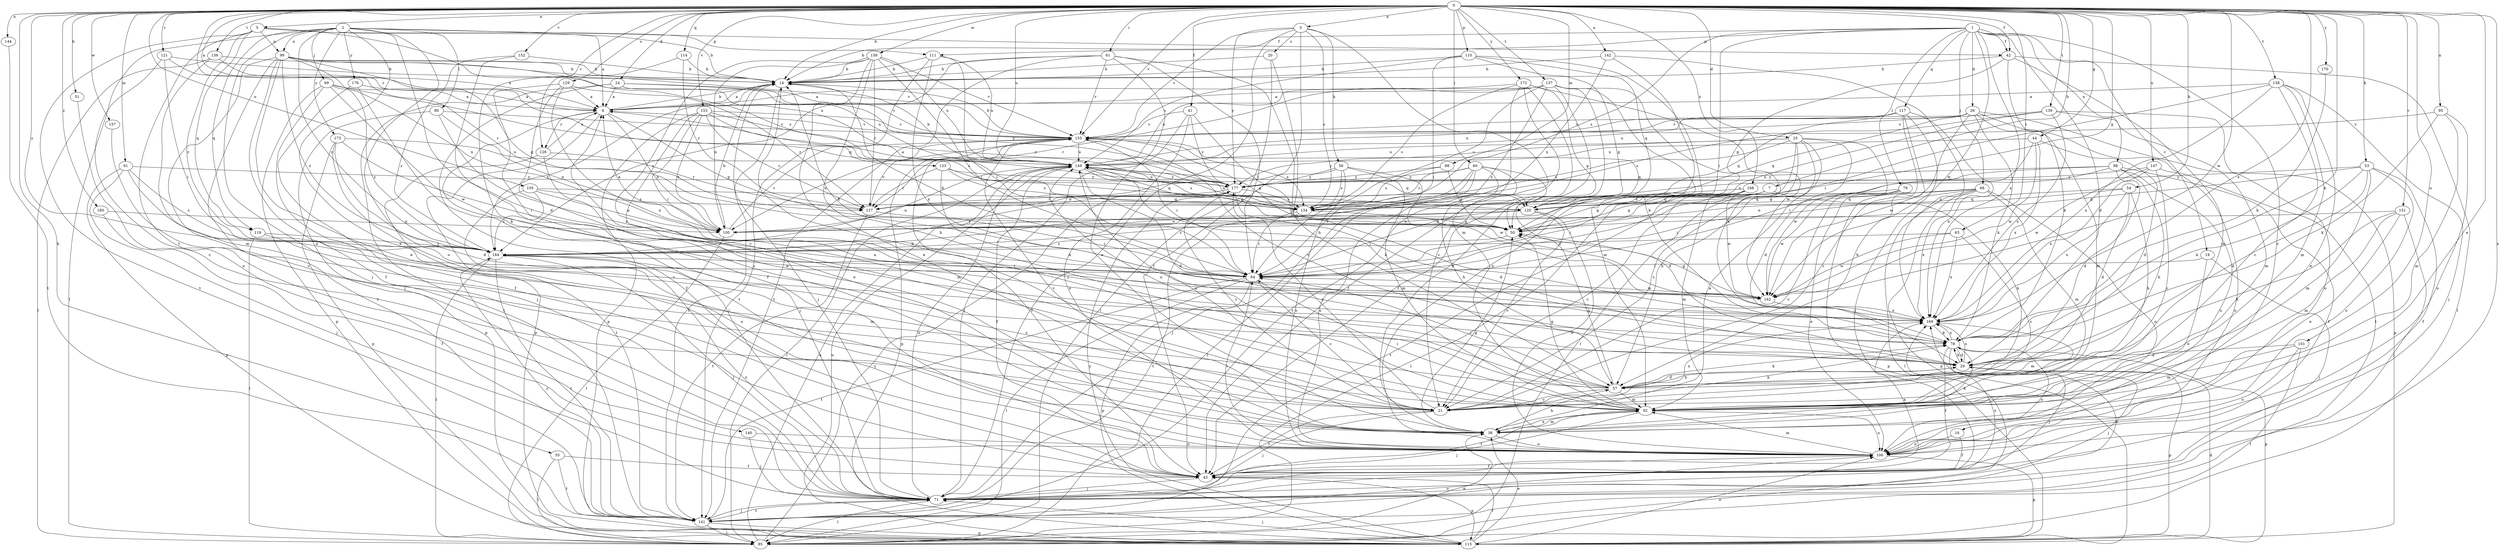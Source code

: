 strict digraph  {
0;
1;
2;
3;
5;
6;
7;
14;
16;
19;
20;
21;
24;
25;
26;
29;
36;
41;
42;
43;
44;
50;
51;
53;
54;
55;
56;
57;
60;
61;
63;
64;
66;
69;
71;
78;
79;
80;
85;
88;
91;
92;
95;
98;
99;
100;
101;
105;
106;
110;
111;
113;
114;
117;
119;
120;
121;
123;
126;
127;
129;
134;
136;
137;
138;
139;
140;
141;
142;
144;
147;
149;
151;
152;
153;
155;
157;
158;
162;
168;
169;
170;
172;
173;
176;
177;
180;
184;
0 -> 3  [label=a];
0 -> 5  [label=a];
0 -> 6  [label=a];
0 -> 7  [label=b];
0 -> 14  [label=b];
0 -> 24  [label=d];
0 -> 25  [label=d];
0 -> 36  [label=e];
0 -> 41  [label=f];
0 -> 42  [label=f];
0 -> 44  [label=g];
0 -> 50  [label=g];
0 -> 51  [label=h];
0 -> 53  [label=h];
0 -> 54  [label=h];
0 -> 55  [label=h];
0 -> 60  [label=i];
0 -> 61  [label=i];
0 -> 63  [label=i];
0 -> 78  [label=k];
0 -> 88  [label=m];
0 -> 91  [label=m];
0 -> 95  [label=n];
0 -> 101  [label=o];
0 -> 105  [label=o];
0 -> 106  [label=o];
0 -> 110  [label=p];
0 -> 114  [label=q];
0 -> 121  [label=r];
0 -> 123  [label=r];
0 -> 126  [label=r];
0 -> 129  [label=s];
0 -> 136  [label=t];
0 -> 137  [label=t];
0 -> 138  [label=t];
0 -> 139  [label=t];
0 -> 142  [label=u];
0 -> 144  [label=u];
0 -> 147  [label=u];
0 -> 149  [label=u];
0 -> 151  [label=v];
0 -> 152  [label=v];
0 -> 153  [label=v];
0 -> 155  [label=v];
0 -> 157  [label=w];
0 -> 158  [label=w];
0 -> 162  [label=w];
0 -> 168  [label=x];
0 -> 169  [label=x];
0 -> 170  [label=y];
0 -> 172  [label=y];
0 -> 180  [label=z];
0 -> 184  [label=z];
1 -> 14  [label=b];
1 -> 16  [label=c];
1 -> 19  [label=c];
1 -> 26  [label=d];
1 -> 29  [label=d];
1 -> 42  [label=f];
1 -> 64  [label=i];
1 -> 66  [label=j];
1 -> 79  [label=l];
1 -> 98  [label=n];
1 -> 111  [label=p];
1 -> 117  [label=q];
1 -> 134  [label=s];
1 -> 162  [label=w];
1 -> 169  [label=x];
2 -> 6  [label=a];
2 -> 29  [label=d];
2 -> 36  [label=e];
2 -> 42  [label=f];
2 -> 69  [label=j];
2 -> 71  [label=j];
2 -> 80  [label=l];
2 -> 85  [label=l];
2 -> 99  [label=n];
2 -> 106  [label=o];
2 -> 119  [label=q];
2 -> 173  [label=y];
2 -> 176  [label=y];
2 -> 184  [label=z];
3 -> 20  [label=c];
3 -> 43  [label=f];
3 -> 56  [label=h];
3 -> 71  [label=j];
3 -> 92  [label=m];
3 -> 134  [label=s];
3 -> 155  [label=v];
3 -> 177  [label=y];
5 -> 14  [label=b];
5 -> 99  [label=n];
5 -> 111  [label=p];
5 -> 119  [label=q];
5 -> 134  [label=s];
5 -> 140  [label=t];
5 -> 141  [label=t];
5 -> 184  [label=z];
6 -> 14  [label=b];
6 -> 50  [label=g];
6 -> 71  [label=j];
6 -> 100  [label=n];
6 -> 113  [label=p];
6 -> 126  [label=r];
6 -> 155  [label=v];
7 -> 50  [label=g];
7 -> 57  [label=h];
7 -> 120  [label=q];
7 -> 134  [label=s];
14 -> 6  [label=a];
14 -> 71  [label=j];
14 -> 141  [label=t];
14 -> 184  [label=z];
16 -> 43  [label=f];
16 -> 106  [label=o];
19 -> 36  [label=e];
19 -> 64  [label=i];
19 -> 71  [label=j];
20 -> 14  [label=b];
20 -> 57  [label=h];
20 -> 85  [label=l];
21 -> 43  [label=f];
21 -> 71  [label=j];
21 -> 78  [label=k];
21 -> 169  [label=x];
21 -> 177  [label=y];
21 -> 184  [label=z];
24 -> 6  [label=a];
24 -> 43  [label=f];
24 -> 141  [label=t];
24 -> 149  [label=u];
24 -> 155  [label=v];
24 -> 177  [label=y];
25 -> 21  [label=c];
25 -> 29  [label=d];
25 -> 36  [label=e];
25 -> 57  [label=h];
25 -> 85  [label=l];
25 -> 134  [label=s];
25 -> 149  [label=u];
25 -> 162  [label=w];
25 -> 177  [label=y];
26 -> 78  [label=k];
26 -> 92  [label=m];
26 -> 113  [label=p];
26 -> 120  [label=q];
26 -> 141  [label=t];
26 -> 149  [label=u];
26 -> 155  [label=v];
26 -> 162  [label=w];
29 -> 57  [label=h];
29 -> 71  [label=j];
29 -> 78  [label=k];
29 -> 113  [label=p];
29 -> 155  [label=v];
29 -> 169  [label=x];
36 -> 50  [label=g];
36 -> 57  [label=h];
36 -> 78  [label=k];
36 -> 92  [label=m];
36 -> 106  [label=o];
36 -> 155  [label=v];
41 -> 71  [label=j];
41 -> 106  [label=o];
41 -> 155  [label=v];
41 -> 169  [label=x];
41 -> 177  [label=y];
42 -> 14  [label=b];
42 -> 50  [label=g];
42 -> 78  [label=k];
42 -> 85  [label=l];
42 -> 92  [label=m];
43 -> 71  [label=j];
43 -> 113  [label=p];
43 -> 169  [label=x];
44 -> 29  [label=d];
44 -> 64  [label=i];
44 -> 149  [label=u];
44 -> 162  [label=w];
44 -> 169  [label=x];
50 -> 184  [label=z];
51 -> 21  [label=c];
53 -> 29  [label=d];
53 -> 43  [label=f];
53 -> 50  [label=g];
53 -> 78  [label=k];
53 -> 92  [label=m];
53 -> 106  [label=o];
53 -> 177  [label=y];
54 -> 29  [label=d];
54 -> 57  [label=h];
54 -> 100  [label=n];
54 -> 120  [label=q];
54 -> 169  [label=x];
55 -> 43  [label=f];
55 -> 85  [label=l];
55 -> 141  [label=t];
56 -> 92  [label=m];
56 -> 100  [label=n];
56 -> 106  [label=o];
56 -> 134  [label=s];
56 -> 162  [label=w];
56 -> 177  [label=y];
57 -> 6  [label=a];
57 -> 14  [label=b];
57 -> 21  [label=c];
57 -> 29  [label=d];
57 -> 50  [label=g];
57 -> 64  [label=i];
57 -> 78  [label=k];
57 -> 92  [label=m];
57 -> 149  [label=u];
60 -> 29  [label=d];
60 -> 57  [label=h];
60 -> 64  [label=i];
60 -> 71  [label=j];
60 -> 85  [label=l];
60 -> 106  [label=o];
60 -> 127  [label=r];
60 -> 177  [label=y];
61 -> 14  [label=b];
61 -> 36  [label=e];
61 -> 64  [label=i];
61 -> 78  [label=k];
61 -> 141  [label=t];
61 -> 155  [label=v];
61 -> 184  [label=z];
63 -> 21  [label=c];
63 -> 162  [label=w];
63 -> 169  [label=x];
63 -> 184  [label=z];
64 -> 14  [label=b];
64 -> 21  [label=c];
64 -> 85  [label=l];
64 -> 113  [label=p];
64 -> 141  [label=t];
64 -> 162  [label=w];
66 -> 64  [label=i];
66 -> 85  [label=l];
66 -> 92  [label=m];
66 -> 106  [label=o];
66 -> 113  [label=p];
66 -> 120  [label=q];
66 -> 127  [label=r];
66 -> 169  [label=x];
69 -> 6  [label=a];
69 -> 71  [label=j];
69 -> 113  [label=p];
69 -> 120  [label=q];
69 -> 162  [label=w];
69 -> 184  [label=z];
71 -> 85  [label=l];
71 -> 141  [label=t];
71 -> 149  [label=u];
71 -> 169  [label=x];
71 -> 184  [label=z];
78 -> 29  [label=d];
78 -> 43  [label=f];
78 -> 71  [label=j];
78 -> 106  [label=o];
78 -> 113  [label=p];
78 -> 169  [label=x];
79 -> 21  [label=c];
79 -> 106  [label=o];
79 -> 113  [label=p];
79 -> 120  [label=q];
79 -> 162  [label=w];
80 -> 100  [label=n];
80 -> 113  [label=p];
80 -> 155  [label=v];
80 -> 169  [label=x];
85 -> 36  [label=e];
85 -> 149  [label=u];
85 -> 177  [label=y];
88 -> 50  [label=g];
88 -> 134  [label=s];
88 -> 177  [label=y];
91 -> 71  [label=j];
91 -> 113  [label=p];
91 -> 169  [label=x];
91 -> 177  [label=y];
91 -> 184  [label=z];
92 -> 36  [label=e];
92 -> 43  [label=f];
92 -> 50  [label=g];
92 -> 64  [label=i];
92 -> 71  [label=j];
92 -> 106  [label=o];
92 -> 149  [label=u];
95 -> 78  [label=k];
95 -> 92  [label=m];
95 -> 106  [label=o];
95 -> 155  [label=v];
98 -> 29  [label=d];
98 -> 43  [label=f];
98 -> 50  [label=g];
98 -> 57  [label=h];
98 -> 106  [label=o];
98 -> 134  [label=s];
98 -> 177  [label=y];
99 -> 14  [label=b];
99 -> 36  [label=e];
99 -> 43  [label=f];
99 -> 50  [label=g];
99 -> 71  [label=j];
99 -> 100  [label=n];
99 -> 141  [label=t];
99 -> 149  [label=u];
99 -> 155  [label=v];
99 -> 184  [label=z];
100 -> 6  [label=a];
100 -> 14  [label=b];
100 -> 85  [label=l];
100 -> 155  [label=v];
101 -> 29  [label=d];
101 -> 85  [label=l];
101 -> 92  [label=m];
101 -> 106  [label=o];
105 -> 100  [label=n];
105 -> 106  [label=o];
105 -> 120  [label=q];
105 -> 134  [label=s];
105 -> 184  [label=z];
106 -> 43  [label=f];
106 -> 64  [label=i];
106 -> 92  [label=m];
106 -> 113  [label=p];
110 -> 14  [label=b];
110 -> 50  [label=g];
110 -> 64  [label=i];
110 -> 78  [label=k];
110 -> 120  [label=q];
110 -> 149  [label=u];
111 -> 14  [label=b];
111 -> 64  [label=i];
111 -> 141  [label=t];
111 -> 149  [label=u];
111 -> 169  [label=x];
113 -> 29  [label=d];
113 -> 36  [label=e];
113 -> 43  [label=f];
113 -> 71  [label=j];
113 -> 106  [label=o];
113 -> 149  [label=u];
113 -> 177  [label=y];
114 -> 14  [label=b];
114 -> 43  [label=f];
114 -> 127  [label=r];
117 -> 21  [label=c];
117 -> 57  [label=h];
117 -> 71  [label=j];
117 -> 120  [label=q];
117 -> 149  [label=u];
117 -> 155  [label=v];
117 -> 169  [label=x];
119 -> 85  [label=l];
119 -> 92  [label=m];
119 -> 184  [label=z];
120 -> 21  [label=c];
120 -> 64  [label=i];
120 -> 100  [label=n];
120 -> 106  [label=o];
120 -> 184  [label=z];
121 -> 14  [label=b];
121 -> 64  [label=i];
121 -> 106  [label=o];
121 -> 127  [label=r];
123 -> 78  [label=k];
123 -> 120  [label=q];
123 -> 127  [label=r];
123 -> 134  [label=s];
123 -> 177  [label=y];
126 -> 6  [label=a];
126 -> 92  [label=m];
126 -> 127  [label=r];
126 -> 141  [label=t];
127 -> 64  [label=i];
127 -> 141  [label=t];
127 -> 155  [label=v];
129 -> 6  [label=a];
129 -> 36  [label=e];
129 -> 113  [label=p];
129 -> 127  [label=r];
129 -> 169  [label=x];
134 -> 50  [label=g];
134 -> 64  [label=i];
134 -> 141  [label=t];
134 -> 149  [label=u];
136 -> 6  [label=a];
136 -> 14  [label=b];
136 -> 85  [label=l];
136 -> 92  [label=m];
137 -> 6  [label=a];
137 -> 36  [label=e];
137 -> 43  [label=f];
137 -> 78  [label=k];
137 -> 92  [label=m];
137 -> 127  [label=r];
137 -> 134  [label=s];
137 -> 149  [label=u];
137 -> 184  [label=z];
138 -> 6  [label=a];
138 -> 21  [label=c];
138 -> 36  [label=e];
138 -> 64  [label=i];
138 -> 71  [label=j];
138 -> 92  [label=m];
138 -> 169  [label=x];
139 -> 92  [label=m];
139 -> 100  [label=n];
139 -> 106  [label=o];
139 -> 134  [label=s];
139 -> 155  [label=v];
139 -> 169  [label=x];
140 -> 71  [label=j];
140 -> 106  [label=o];
141 -> 71  [label=j];
141 -> 85  [label=l];
141 -> 106  [label=o];
141 -> 113  [label=p];
141 -> 169  [label=x];
141 -> 184  [label=z];
142 -> 14  [label=b];
142 -> 100  [label=n];
142 -> 106  [label=o];
142 -> 169  [label=x];
144 -> 141  [label=t];
147 -> 21  [label=c];
147 -> 106  [label=o];
147 -> 162  [label=w];
147 -> 169  [label=x];
147 -> 177  [label=y];
149 -> 14  [label=b];
149 -> 29  [label=d];
149 -> 43  [label=f];
149 -> 50  [label=g];
149 -> 78  [label=k];
149 -> 85  [label=l];
149 -> 120  [label=q];
149 -> 134  [label=s];
149 -> 177  [label=y];
151 -> 36  [label=e];
151 -> 57  [label=h];
151 -> 71  [label=j];
151 -> 92  [label=m];
151 -> 100  [label=n];
152 -> 14  [label=b];
152 -> 106  [label=o];
152 -> 184  [label=z];
153 -> 36  [label=e];
153 -> 64  [label=i];
153 -> 71  [label=j];
153 -> 100  [label=n];
153 -> 127  [label=r];
153 -> 134  [label=s];
153 -> 155  [label=v];
153 -> 177  [label=y];
155 -> 14  [label=b];
155 -> 43  [label=f];
155 -> 50  [label=g];
155 -> 64  [label=i];
155 -> 100  [label=n];
155 -> 113  [label=p];
155 -> 120  [label=q];
155 -> 134  [label=s];
155 -> 149  [label=u];
157 -> 21  [label=c];
158 -> 14  [label=b];
158 -> 21  [label=c];
158 -> 36  [label=e];
158 -> 57  [label=h];
158 -> 64  [label=i];
158 -> 100  [label=n];
158 -> 127  [label=r];
158 -> 149  [label=u];
158 -> 155  [label=v];
162 -> 14  [label=b];
162 -> 50  [label=g];
162 -> 169  [label=x];
168 -> 21  [label=c];
168 -> 50  [label=g];
168 -> 64  [label=i];
168 -> 85  [label=l];
168 -> 92  [label=m];
168 -> 127  [label=r];
168 -> 141  [label=t];
168 -> 162  [label=w];
169 -> 78  [label=k];
169 -> 92  [label=m];
170 -> 78  [label=k];
172 -> 6  [label=a];
172 -> 21  [label=c];
172 -> 43  [label=f];
172 -> 50  [label=g];
172 -> 134  [label=s];
172 -> 141  [label=t];
172 -> 162  [label=w];
173 -> 21  [label=c];
173 -> 29  [label=d];
173 -> 64  [label=i];
173 -> 113  [label=p];
173 -> 149  [label=u];
176 -> 6  [label=a];
176 -> 43  [label=f];
176 -> 78  [label=k];
177 -> 6  [label=a];
177 -> 21  [label=c];
177 -> 29  [label=d];
177 -> 127  [label=r];
177 -> 134  [label=s];
177 -> 149  [label=u];
180 -> 43  [label=f];
180 -> 100  [label=n];
184 -> 64  [label=i];
184 -> 71  [label=j];
184 -> 85  [label=l];
184 -> 141  [label=t];
184 -> 149  [label=u];
184 -> 177  [label=y];
}
